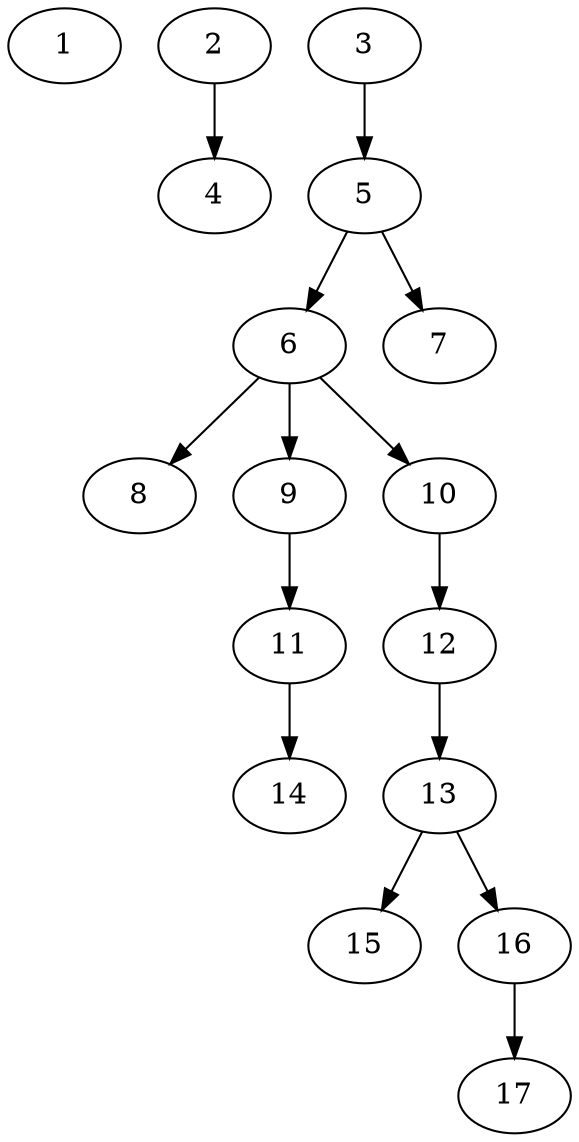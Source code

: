 // DAG (tier=1-easy, mode=data, n=17, ccr=0.345, fat=0.473, density=0.281, regular=0.681, jump=0.072, mindata=1048576, maxdata=8388608)
// DAG automatically generated by daggen at Sun Aug 24 16:33:33 2025
// /home/ermia/Project/Environments/daggen/bin/daggen --dot --ccr 0.345 --fat 0.473 --regular 0.681 --density 0.281 --jump 0.072 --mindata 1048576 --maxdata 8388608 -n 17 
digraph G {
  1 [size="41670255520837832", alpha="0.10", expect_size="20835127760418916"]
  2 [size="180163986237606720", alpha="0.07", expect_size="90081993118803360"]
  2 -> 4 [size ="85363313868800"]
  3 [size="59947616185564004352", alpha="0.13", expect_size="29973808092782002176"]
  3 -> 5 [size ="122538134863872"]
  4 [size="26361567695401196", alpha="0.20", expect_size="13180783847700598"]
  5 [size="26295872123253440", alpha="0.01", expect_size="13147936061626720"]
  5 -> 6 [size ="442387033751552"]
  5 -> 7 [size ="442387033751552"]
  6 [size="94555563506402328576", alpha="0.04", expect_size="47277781753201164288"]
  6 -> 8 [size ="166040759697408"]
  6 -> 9 [size ="166040759697408"]
  6 -> 10 [size ="166040759697408"]
  7 [size="15412439357555624", alpha="0.19", expect_size="7706219678777812"]
  8 [size="306875954468300521472", alpha="0.18", expect_size="153437977234150260736"]
  9 [size="14857577332210006", alpha="0.02", expect_size="7428788666105003"]
  9 -> 11 [size ="384815052357632"]
  10 [size="157540091504830496", alpha="0.13", expect_size="78770045752415248"]
  10 -> 12 [size ="75095355686912"]
  11 [size="447211329977652871168", alpha="0.19", expect_size="223605664988826435584"]
  11 -> 14 [size ="467841258094592"]
  12 [size="771821999896764", alpha="0.18", expect_size="385910999948382"]
  12 -> 13 [size ="14749488119808"]
  13 [size="13477617651045874", alpha="0.04", expect_size="6738808825522937"]
  13 -> 15 [size ="313574522093568"]
  13 -> 16 [size ="313574522093568"]
  14 [size="5804051165872128000", alpha="0.19", expect_size="2902025582936064000"]
  15 [size="514690419621025216", alpha="0.09", expect_size="257345209810512608"]
  16 [size="1782193999415607296", alpha="0.16", expect_size="891096999707803648"]
  16 -> 17 [size ="11759620456448"]
  17 [size="1791240652239929344", alpha="0.06", expect_size="895620326119964672"]
}